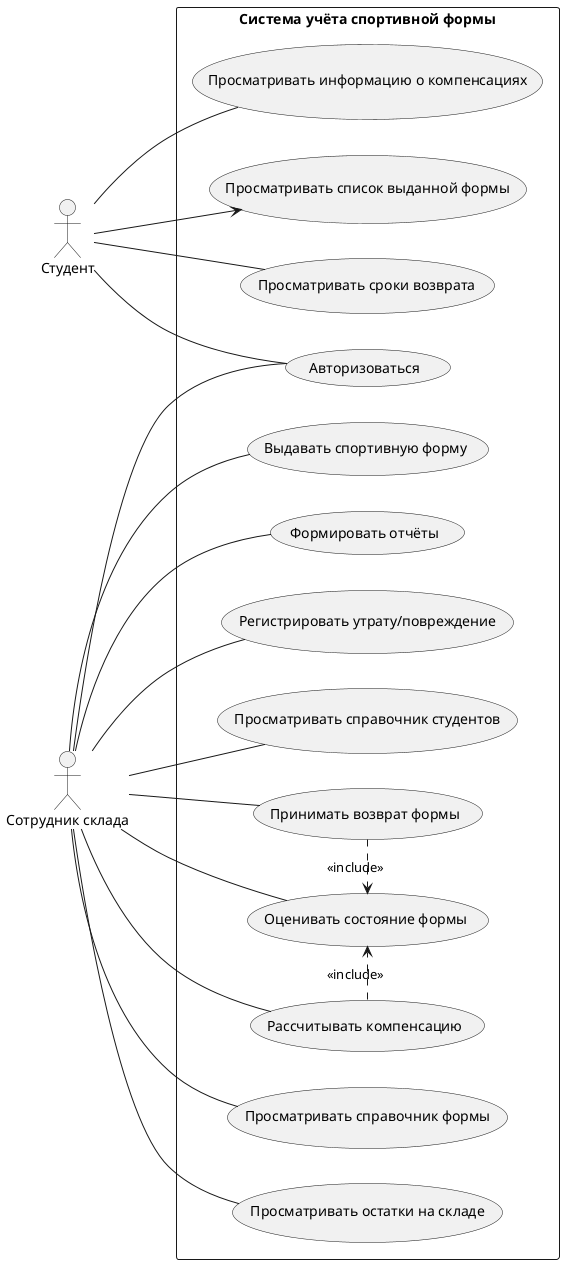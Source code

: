 @startuml Diagram
left to right direction
actor "Студент" as Student
actor "Сотрудник склада" as Stockman

rectangle "Система учёта спортивной формы" {
    Student --> (Просматривать список выданной формы)
    Student -- (Просматривать сроки возврата)
    Student -- (Просматривать информацию о компенсациях)
    Student -- (Авторизоваться)
    
    Stockman -- (Авторизоваться)
    Stockman -- (Просматривать справочник формы)
    Stockman -- (Просматривать остатки на складе)
    Stockman -- (Выдавать спортивную форму)
    Stockman -- (Формировать отчёты)
    Stockman -- (Оценивать состояние формы)
    Stockman -- (Принимать возврат формы)
    Stockman -- (Рассчитывать компенсацию)
    Stockman -- (Регистрировать утрату/повреждение)
    Stockman -- (Просматривать справочник студентов)
    
    (Принимать возврат формы) .> (Оценивать состояние формы) : <<include>>
    (Рассчитывать компенсацию) .> (Оценивать состояние формы) : <<include>>
}

@enduml